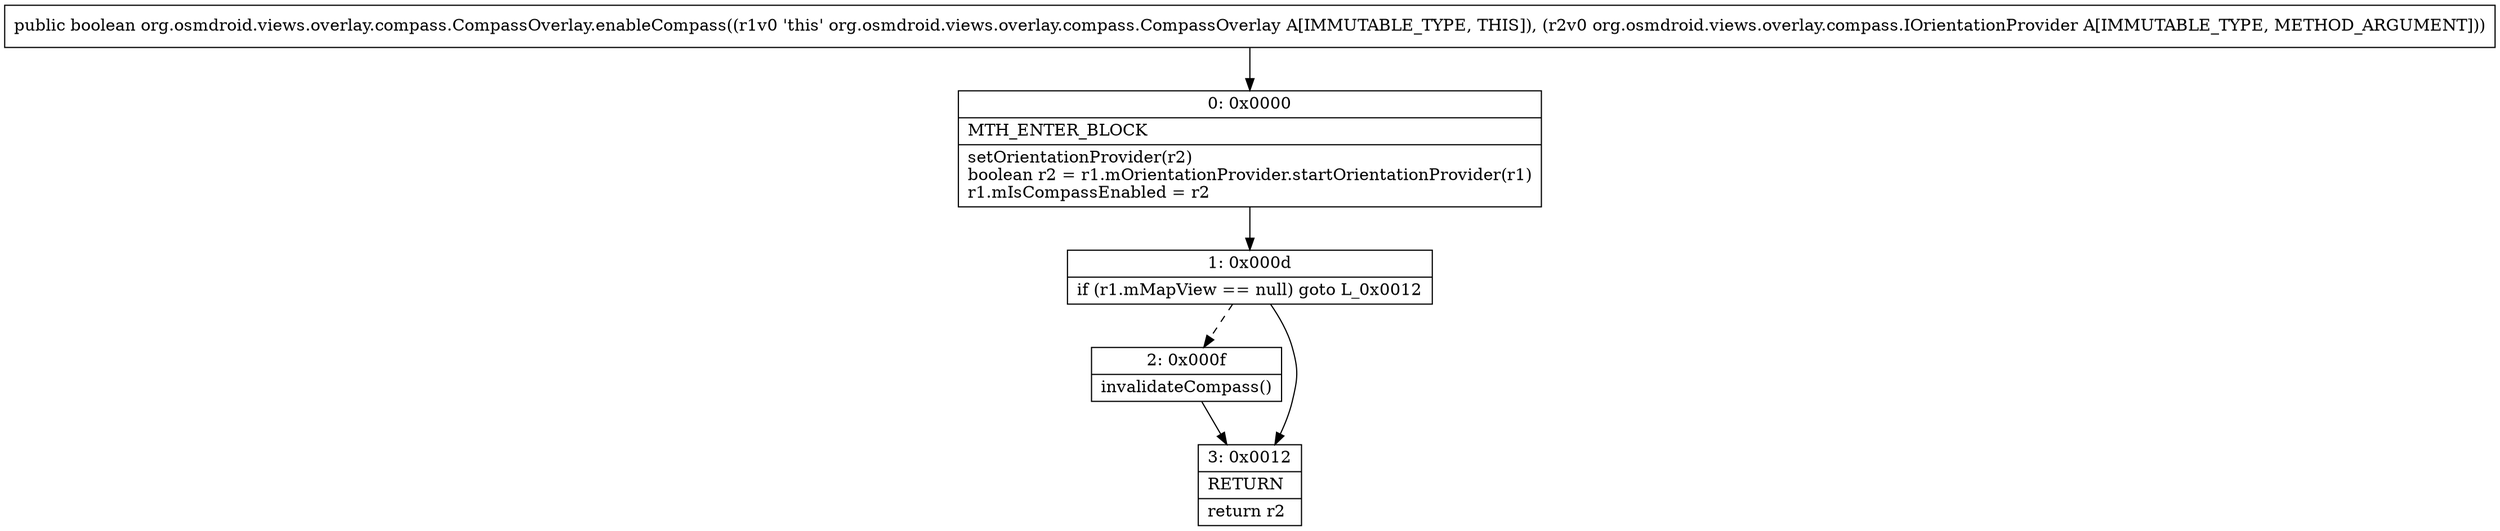 digraph "CFG fororg.osmdroid.views.overlay.compass.CompassOverlay.enableCompass(Lorg\/osmdroid\/views\/overlay\/compass\/IOrientationProvider;)Z" {
Node_0 [shape=record,label="{0\:\ 0x0000|MTH_ENTER_BLOCK\l|setOrientationProvider(r2)\lboolean r2 = r1.mOrientationProvider.startOrientationProvider(r1)\lr1.mIsCompassEnabled = r2\l}"];
Node_1 [shape=record,label="{1\:\ 0x000d|if (r1.mMapView == null) goto L_0x0012\l}"];
Node_2 [shape=record,label="{2\:\ 0x000f|invalidateCompass()\l}"];
Node_3 [shape=record,label="{3\:\ 0x0012|RETURN\l|return r2\l}"];
MethodNode[shape=record,label="{public boolean org.osmdroid.views.overlay.compass.CompassOverlay.enableCompass((r1v0 'this' org.osmdroid.views.overlay.compass.CompassOverlay A[IMMUTABLE_TYPE, THIS]), (r2v0 org.osmdroid.views.overlay.compass.IOrientationProvider A[IMMUTABLE_TYPE, METHOD_ARGUMENT])) }"];
MethodNode -> Node_0;
Node_0 -> Node_1;
Node_1 -> Node_2[style=dashed];
Node_1 -> Node_3;
Node_2 -> Node_3;
}

